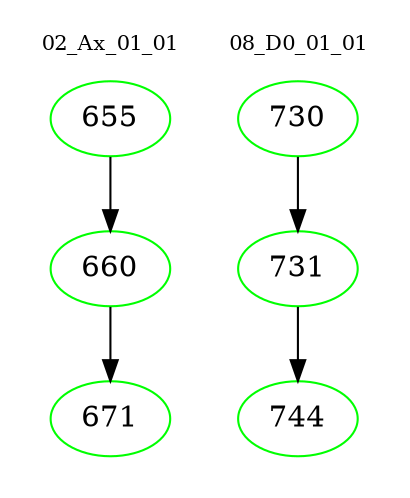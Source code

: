 digraph{
subgraph cluster_0 {
color = white
label = "02_Ax_01_01";
fontsize=10;
T0_655 [label="655", color="green"]
T0_655 -> T0_660 [color="black"]
T0_660 [label="660", color="green"]
T0_660 -> T0_671 [color="black"]
T0_671 [label="671", color="green"]
}
subgraph cluster_1 {
color = white
label = "08_D0_01_01";
fontsize=10;
T1_730 [label="730", color="green"]
T1_730 -> T1_731 [color="black"]
T1_731 [label="731", color="green"]
T1_731 -> T1_744 [color="black"]
T1_744 [label="744", color="green"]
}
}

